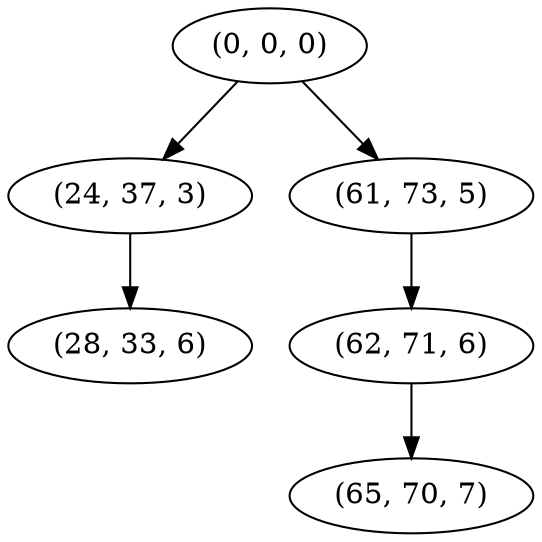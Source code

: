 digraph tree {
    "(0, 0, 0)";
    "(24, 37, 3)";
    "(28, 33, 6)";
    "(61, 73, 5)";
    "(62, 71, 6)";
    "(65, 70, 7)";
    "(0, 0, 0)" -> "(24, 37, 3)";
    "(0, 0, 0)" -> "(61, 73, 5)";
    "(24, 37, 3)" -> "(28, 33, 6)";
    "(61, 73, 5)" -> "(62, 71, 6)";
    "(62, 71, 6)" -> "(65, 70, 7)";
}
